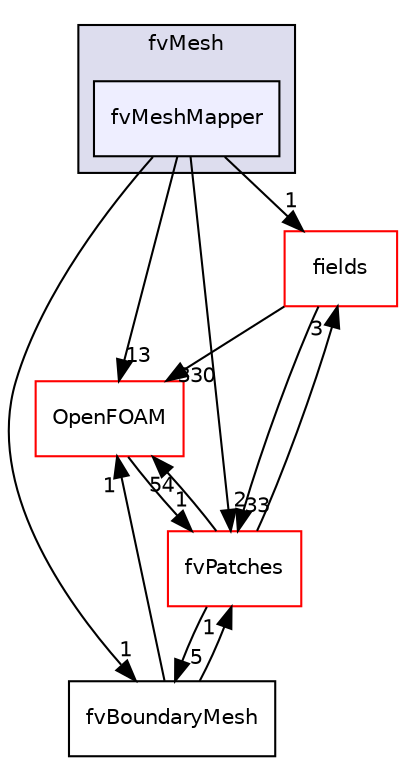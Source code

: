 digraph "src/finiteVolume/fvMesh/fvMeshMapper" {
  bgcolor=transparent;
  compound=true
  node [ fontsize="10", fontname="Helvetica"];
  edge [ labelfontsize="10", labelfontname="Helvetica"];
  subgraph clusterdir_c382fa095c9c33d8673c0dd60aaef275 {
    graph [ bgcolor="#ddddee", pencolor="black", label="fvMesh" fontname="Helvetica", fontsize="10", URL="dir_c382fa095c9c33d8673c0dd60aaef275.html"]
  dir_a5340b9b7d2ce3e96cb060e09301fa87 [shape=box, label="fvMeshMapper", style="filled", fillcolor="#eeeeff", pencolor="black", URL="dir_a5340b9b7d2ce3e96cb060e09301fa87.html"];
  }
  dir_25ab4a83a983f7bb7a38b7f63bb141b7 [shape=box label="fields" color="red" URL="dir_25ab4a83a983f7bb7a38b7f63bb141b7.html"];
  dir_0eb9bd8db55e645cc7c2ca38de05b9c6 [shape=box label="fvBoundaryMesh" URL="dir_0eb9bd8db55e645cc7c2ca38de05b9c6.html"];
  dir_c5473ff19b20e6ec4dfe5c310b3778a8 [shape=box label="OpenFOAM" color="red" URL="dir_c5473ff19b20e6ec4dfe5c310b3778a8.html"];
  dir_b630ab9569e31ffb9b2cc4747c3085db [shape=box label="fvPatches" color="red" URL="dir_b630ab9569e31ffb9b2cc4747c3085db.html"];
  dir_25ab4a83a983f7bb7a38b7f63bb141b7->dir_c5473ff19b20e6ec4dfe5c310b3778a8 [headlabel="330", labeldistance=1.5 headhref="dir_000917_001873.html"];
  dir_25ab4a83a983f7bb7a38b7f63bb141b7->dir_b630ab9569e31ffb9b2cc4747c3085db [headlabel="33", labeldistance=1.5 headhref="dir_000917_001114.html"];
  dir_a5340b9b7d2ce3e96cb060e09301fa87->dir_25ab4a83a983f7bb7a38b7f63bb141b7 [headlabel="1", labeldistance=1.5 headhref="dir_001112_000917.html"];
  dir_a5340b9b7d2ce3e96cb060e09301fa87->dir_0eb9bd8db55e645cc7c2ca38de05b9c6 [headlabel="1", labeldistance=1.5 headhref="dir_001112_001111.html"];
  dir_a5340b9b7d2ce3e96cb060e09301fa87->dir_c5473ff19b20e6ec4dfe5c310b3778a8 [headlabel="13", labeldistance=1.5 headhref="dir_001112_001873.html"];
  dir_a5340b9b7d2ce3e96cb060e09301fa87->dir_b630ab9569e31ffb9b2cc4747c3085db [headlabel="2", labeldistance=1.5 headhref="dir_001112_001114.html"];
  dir_0eb9bd8db55e645cc7c2ca38de05b9c6->dir_c5473ff19b20e6ec4dfe5c310b3778a8 [headlabel="1", labeldistance=1.5 headhref="dir_001111_001873.html"];
  dir_0eb9bd8db55e645cc7c2ca38de05b9c6->dir_b630ab9569e31ffb9b2cc4747c3085db [headlabel="1", labeldistance=1.5 headhref="dir_001111_001114.html"];
  dir_c5473ff19b20e6ec4dfe5c310b3778a8->dir_b630ab9569e31ffb9b2cc4747c3085db [headlabel="1", labeldistance=1.5 headhref="dir_001873_001114.html"];
  dir_b630ab9569e31ffb9b2cc4747c3085db->dir_25ab4a83a983f7bb7a38b7f63bb141b7 [headlabel="3", labeldistance=1.5 headhref="dir_001114_000917.html"];
  dir_b630ab9569e31ffb9b2cc4747c3085db->dir_0eb9bd8db55e645cc7c2ca38de05b9c6 [headlabel="5", labeldistance=1.5 headhref="dir_001114_001111.html"];
  dir_b630ab9569e31ffb9b2cc4747c3085db->dir_c5473ff19b20e6ec4dfe5c310b3778a8 [headlabel="54", labeldistance=1.5 headhref="dir_001114_001873.html"];
}
